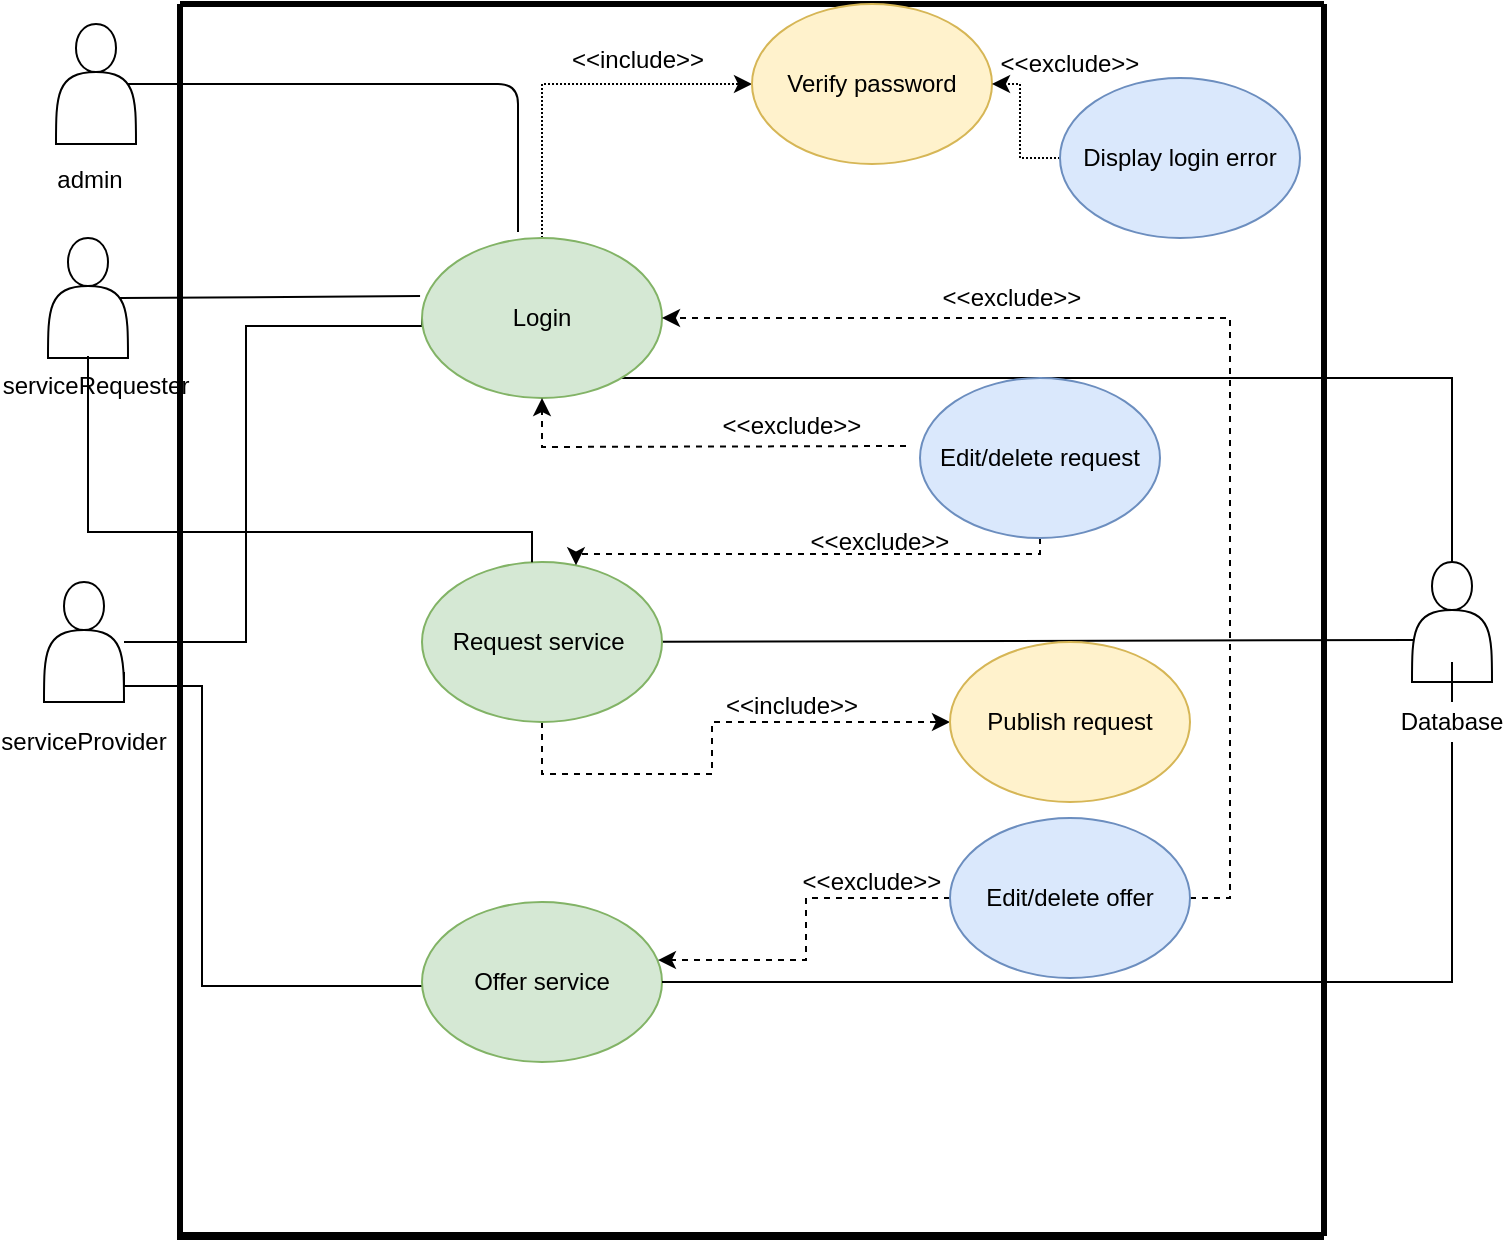 <mxfile version="13.1.3" type="github"><diagram id="u8AgQQz6Pe9jq0WKGcWR" name="Page-1"><mxGraphModel dx="3011" dy="2864" grid="1" gridSize="11" guides="1" tooltips="1" connect="1" arrows="1" fold="1" page="1" pageScale="1" pageWidth="413" pageHeight="583" math="0" shadow="0"><root><mxCell id="0"/><mxCell id="1" parent="0"/><mxCell id="CnZQBxttmYGpwB9BY5gm-3" value="" style="shape=actor;whiteSpace=wrap;html=1;fontSize=12;" vertex="1" parent="1"><mxGeometry x="-1650" y="-1951" width="40" height="60" as="geometry"/></mxCell><mxCell id="CnZQBxttmYGpwB9BY5gm-111" style="edgeStyle=orthogonalEdgeStyle;rounded=0;orthogonalLoop=1;jettySize=auto;html=1;endArrow=none;endFill=0;fontSize=12;entryX=0;entryY=0.5;entryDx=0;entryDy=0;" edge="1" parent="1" source="CnZQBxttmYGpwB9BY5gm-4" target="CnZQBxttmYGpwB9BY5gm-13"><mxGeometry relative="1" as="geometry"><mxPoint x="-1386" y="-1881" as="targetPoint"/><Array as="points"><mxPoint x="-1551" y="-1749"/><mxPoint x="-1551" y="-1907"/></Array></mxGeometry></mxCell><mxCell id="CnZQBxttmYGpwB9BY5gm-4" value="" style="shape=actor;whiteSpace=wrap;html=1;fontSize=12;" vertex="1" parent="1"><mxGeometry x="-1652" y="-1779" width="40" height="60" as="geometry"/></mxCell><mxCell id="CnZQBxttmYGpwB9BY5gm-5" value="" style="shape=actor;whiteSpace=wrap;html=1;fontSize=12;" vertex="1" parent="1"><mxGeometry x="-1646" y="-2058" width="40" height="60" as="geometry"/></mxCell><mxCell id="CnZQBxttmYGpwB9BY5gm-7" value="" style="endArrow=none;html=1;fontSize=12;strokeWidth=3;" edge="1" parent="1"><mxGeometry width="50" height="50" relative="1" as="geometry"><mxPoint x="-1584" y="-2068" as="sourcePoint"/><mxPoint x="-1012" y="-2068" as="targetPoint"/></mxGeometry></mxCell><mxCell id="CnZQBxttmYGpwB9BY5gm-8" value="" style="endArrow=none;html=1;fontSize=12;strokeWidth=3;" edge="1" parent="1"><mxGeometry width="50" height="50" relative="1" as="geometry"><mxPoint x="-1584" y="-1450" as="sourcePoint"/><mxPoint x="-1584" y="-2068" as="targetPoint"/></mxGeometry></mxCell><mxCell id="CnZQBxttmYGpwB9BY5gm-9" value="" style="endArrow=none;html=1;fontSize=12;strokeWidth=3;" edge="1" parent="1"><mxGeometry width="50" height="50" relative="1" as="geometry"><mxPoint x="-1012" y="-1452" as="sourcePoint"/><mxPoint x="-1012" y="-2068" as="targetPoint"/></mxGeometry></mxCell><mxCell id="CnZQBxttmYGpwB9BY5gm-40" value="" style="rounded=0;orthogonalLoop=1;jettySize=auto;html=1;fontSize=12;endArrow=none;endFill=0;exitX=0.5;exitY=0;exitDx=0;exitDy=0;edgeStyle=orthogonalEdgeStyle;" edge="1" parent="1" source="CnZQBxttmYGpwB9BY5gm-12" target="CnZQBxttmYGpwB9BY5gm-13"><mxGeometry relative="1" as="geometry"><mxPoint x="-1048" y="-1779" as="targetPoint"/><Array as="points"><mxPoint x="-948" y="-1881"/></Array></mxGeometry></mxCell><mxCell id="CnZQBxttmYGpwB9BY5gm-12" value="" style="shape=actor;whiteSpace=wrap;html=1;fontSize=12;" vertex="1" parent="1"><mxGeometry x="-968" y="-1789" width="40" height="60" as="geometry"/></mxCell><mxCell id="CnZQBxttmYGpwB9BY5gm-59" value="" style="edgeStyle=orthogonalEdgeStyle;rounded=0;orthogonalLoop=1;jettySize=auto;html=1;fontSize=12;dashed=1;dashPattern=1 1;entryX=0;entryY=0.5;entryDx=0;entryDy=0;" edge="1" parent="1" source="CnZQBxttmYGpwB9BY5gm-13" target="CnZQBxttmYGpwB9BY5gm-18"><mxGeometry relative="1" as="geometry"><mxPoint x="-1326" y="-2027" as="targetPoint"/><Array as="points"><mxPoint x="-1403" y="-2028"/></Array></mxGeometry></mxCell><mxCell id="CnZQBxttmYGpwB9BY5gm-13" value="Login" style="ellipse;whiteSpace=wrap;html=1;fontSize=12;fillColor=#d5e8d4;strokeColor=#82b366;" vertex="1" parent="1"><mxGeometry x="-1463" y="-1951" width="120" height="80" as="geometry"/></mxCell><mxCell id="CnZQBxttmYGpwB9BY5gm-77" value="" style="rounded=0;orthogonalLoop=1;jettySize=auto;html=1;fontSize=12;endArrow=none;endFill=0;entryX=0.025;entryY=0.65;entryDx=0;entryDy=0;entryPerimeter=0;" edge="1" parent="1" source="CnZQBxttmYGpwB9BY5gm-15" target="CnZQBxttmYGpwB9BY5gm-12"><mxGeometry relative="1" as="geometry"><mxPoint x="-979" y="-1751" as="targetPoint"/></mxGeometry></mxCell><mxCell id="CnZQBxttmYGpwB9BY5gm-115" style="edgeStyle=orthogonalEdgeStyle;rounded=0;orthogonalLoop=1;jettySize=auto;html=1;exitX=0.5;exitY=1;exitDx=0;exitDy=0;entryX=0;entryY=0.5;entryDx=0;entryDy=0;endArrow=classic;endFill=1;fontSize=12;dashed=1;" edge="1" parent="1" source="CnZQBxttmYGpwB9BY5gm-15" target="CnZQBxttmYGpwB9BY5gm-16"><mxGeometry relative="1" as="geometry"><Array as="points"><mxPoint x="-1392" y="-1683"/><mxPoint x="-1318" y="-1683"/><mxPoint x="-1318" y="-1699"/></Array></mxGeometry></mxCell><mxCell id="CnZQBxttmYGpwB9BY5gm-15" value="Request service&amp;nbsp;" style="ellipse;whiteSpace=wrap;html=1;fontSize=12;fillColor=#d5e8d4;strokeColor=#82b366;" vertex="1" parent="1"><mxGeometry x="-1463" y="-1789" width="120" height="80" as="geometry"/></mxCell><mxCell id="CnZQBxttmYGpwB9BY5gm-16" value="Publish request" style="ellipse;whiteSpace=wrap;html=1;fontSize=12;fillColor=#fff2cc;strokeColor=#d6b656;" vertex="1" parent="1"><mxGeometry x="-1199" y="-1749" width="120" height="80" as="geometry"/></mxCell><mxCell id="CnZQBxttmYGpwB9BY5gm-18" value="Verify password" style="ellipse;whiteSpace=wrap;html=1;fontSize=12;fillColor=#fff2cc;strokeColor=#d6b656;" vertex="1" parent="1"><mxGeometry x="-1298" y="-2068" width="120" height="80" as="geometry"/></mxCell><mxCell id="CnZQBxttmYGpwB9BY5gm-53" value="" style="edgeStyle=orthogonalEdgeStyle;rounded=0;orthogonalLoop=1;jettySize=auto;html=1;dashed=1;dashPattern=1 1;fontSize=12;" edge="1" parent="1" source="CnZQBxttmYGpwB9BY5gm-19" target="CnZQBxttmYGpwB9BY5gm-18"><mxGeometry relative="1" as="geometry"/></mxCell><mxCell id="CnZQBxttmYGpwB9BY5gm-19" value="Display login error" style="ellipse;whiteSpace=wrap;html=1;fontSize=12;fillColor=#dae8fc;strokeColor=#6c8ebf;" vertex="1" parent="1"><mxGeometry x="-1144" y="-2031" width="120" height="80" as="geometry"/></mxCell><mxCell id="CnZQBxttmYGpwB9BY5gm-20" value="" style="endArrow=none;html=1;fontSize=12;entryX=-0.008;entryY=0.363;entryDx=0;entryDy=0;entryPerimeter=0;endFill=0;exitX=0.9;exitY=0.5;exitDx=0;exitDy=0;exitPerimeter=0;" edge="1" parent="1" source="CnZQBxttmYGpwB9BY5gm-3" target="CnZQBxttmYGpwB9BY5gm-13"><mxGeometry width="50" height="50" relative="1" as="geometry"><mxPoint x="-1610" y="-1926" as="sourcePoint"/><mxPoint x="-1226" y="-1870" as="targetPoint"/></mxGeometry></mxCell><mxCell id="CnZQBxttmYGpwB9BY5gm-22" value="" style="endArrow=none;html=1;fontSize=12;exitX=0.9;exitY=0.5;exitDx=0;exitDy=0;exitPerimeter=0;endFill=0;edgeStyle=orthogonalEdgeStyle;entryX=0.4;entryY=-0.037;entryDx=0;entryDy=0;entryPerimeter=0;" edge="1" parent="1" source="CnZQBxttmYGpwB9BY5gm-5" target="CnZQBxttmYGpwB9BY5gm-13"><mxGeometry width="50" height="50" relative="1" as="geometry"><mxPoint x="-1584" y="-1925" as="sourcePoint"/><mxPoint x="-1562" y="-1925" as="targetPoint"/></mxGeometry></mxCell><mxCell id="CnZQBxttmYGpwB9BY5gm-75" style="edgeStyle=orthogonalEdgeStyle;rounded=0;orthogonalLoop=1;jettySize=auto;html=1;fontSize=12;endArrow=none;endFill=0;" edge="1" parent="1" target="CnZQBxttmYGpwB9BY5gm-15"><mxGeometry relative="1" as="geometry"><mxPoint x="-1630" y="-1892" as="sourcePoint"/><Array as="points"><mxPoint x="-1630" y="-1804"/><mxPoint x="-1408" y="-1804"/></Array></mxGeometry></mxCell><mxCell id="CnZQBxttmYGpwB9BY5gm-109" value="serviceRequester" style="text;html=1;strokeColor=none;fillColor=none;align=center;verticalAlign=middle;whiteSpace=wrap;rounded=0;fontSize=12;" vertex="1" parent="1"><mxGeometry x="-1646" y="-1887" width="40" height="20" as="geometry"/></mxCell><mxCell id="CnZQBxttmYGpwB9BY5gm-90" style="edgeStyle=orthogonalEdgeStyle;rounded=0;orthogonalLoop=1;jettySize=auto;html=1;fontSize=12;endArrow=none;endFill=0;exitX=1;exitY=0.75;exitDx=0;exitDy=0;" edge="1" parent="1" source="CnZQBxttmYGpwB9BY5gm-4" target="CnZQBxttmYGpwB9BY5gm-88"><mxGeometry relative="1" as="geometry"><mxPoint x="-1606" y="-1727" as="sourcePoint"/><Array as="points"><mxPoint x="-1612" y="-1727"/><mxPoint x="-1573" y="-1727"/><mxPoint x="-1573" y="-1577"/></Array></mxGeometry></mxCell><mxCell id="CnZQBxttmYGpwB9BY5gm-54" value="&amp;lt;&amp;lt;exclude&amp;gt;&amp;gt;" style="text;html=1;strokeColor=none;fillColor=none;align=center;verticalAlign=middle;whiteSpace=wrap;rounded=0;fontSize=12;" vertex="1" parent="1"><mxGeometry x="-1159" y="-2046" width="40" height="15" as="geometry"/></mxCell><mxCell id="CnZQBxttmYGpwB9BY5gm-60" value="&amp;lt;&amp;lt;include&amp;gt;&amp;gt;" style="text;html=1;strokeColor=none;fillColor=none;align=center;verticalAlign=middle;whiteSpace=wrap;rounded=0;fontSize=12;" vertex="1" parent="1"><mxGeometry x="-1375" y="-2052" width="40" height="24" as="geometry"/></mxCell><mxCell id="CnZQBxttmYGpwB9BY5gm-81" style="edgeStyle=orthogonalEdgeStyle;rounded=0;orthogonalLoop=1;jettySize=auto;html=1;fontSize=12;dashed=1;" edge="1" parent="1" source="CnZQBxttmYGpwB9BY5gm-78" target="CnZQBxttmYGpwB9BY5gm-15"><mxGeometry relative="1" as="geometry"><Array as="points"><mxPoint x="-1154" y="-1793"/><mxPoint x="-1386" y="-1793"/></Array></mxGeometry></mxCell><mxCell id="CnZQBxttmYGpwB9BY5gm-118" style="edgeStyle=orthogonalEdgeStyle;rounded=0;orthogonalLoop=1;jettySize=auto;html=1;dashed=1;endArrow=classic;endFill=1;fontSize=12;entryX=0.5;entryY=1;entryDx=0;entryDy=0;" edge="1" parent="1" target="CnZQBxttmYGpwB9BY5gm-13"><mxGeometry relative="1" as="geometry"><mxPoint x="-1221" y="-1847" as="sourcePoint"/></mxGeometry></mxCell><mxCell id="CnZQBxttmYGpwB9BY5gm-78" value="Edit/delete request" style="ellipse;whiteSpace=wrap;html=1;fontSize=12;fillColor=#dae8fc;strokeColor=#6c8ebf;" vertex="1" parent="1"><mxGeometry x="-1214" y="-1881" width="120" height="80" as="geometry"/></mxCell><mxCell id="CnZQBxttmYGpwB9BY5gm-82" value="&amp;lt;&amp;lt;exclude&amp;gt;&amp;gt;" style="text;html=1;strokeColor=none;fillColor=none;align=center;verticalAlign=middle;whiteSpace=wrap;rounded=0;fontSize=12;" vertex="1" parent="1"><mxGeometry x="-1254" y="-1809" width="40" height="20" as="geometry"/></mxCell><mxCell id="CnZQBxttmYGpwB9BY5gm-97" style="edgeStyle=orthogonalEdgeStyle;rounded=0;orthogonalLoop=1;jettySize=auto;html=1;fontSize=12;endArrow=none;endFill=0;" edge="1" parent="1" source="CnZQBxttmYGpwB9BY5gm-133"><mxGeometry relative="1" as="geometry"><mxPoint x="-948" y="-1728" as="targetPoint"/></mxGeometry></mxCell><mxCell id="CnZQBxttmYGpwB9BY5gm-88" value="Offer service" style="ellipse;whiteSpace=wrap;html=1;fontSize=12;fillColor=#d5e8d4;strokeColor=#82b366;" vertex="1" parent="1"><mxGeometry x="-1463" y="-1619" width="120" height="80" as="geometry"/></mxCell><mxCell id="CnZQBxttmYGpwB9BY5gm-92" style="edgeStyle=orthogonalEdgeStyle;rounded=0;orthogonalLoop=1;jettySize=auto;html=1;entryX=0.983;entryY=0.363;entryDx=0;entryDy=0;entryPerimeter=0;fontSize=12;dashed=1;" edge="1" parent="1" source="CnZQBxttmYGpwB9BY5gm-91" target="CnZQBxttmYGpwB9BY5gm-88"><mxGeometry relative="1" as="geometry"/></mxCell><mxCell id="CnZQBxttmYGpwB9BY5gm-122" style="edgeStyle=orthogonalEdgeStyle;rounded=0;orthogonalLoop=1;jettySize=auto;html=1;exitX=1;exitY=0.5;exitDx=0;exitDy=0;entryX=1;entryY=0.5;entryDx=0;entryDy=0;dashed=1;endArrow=classic;endFill=1;fontSize=12;" edge="1" parent="1" source="CnZQBxttmYGpwB9BY5gm-91" target="CnZQBxttmYGpwB9BY5gm-13"><mxGeometry relative="1" as="geometry"/></mxCell><mxCell id="CnZQBxttmYGpwB9BY5gm-91" value="Edit/delete offer" style="ellipse;whiteSpace=wrap;html=1;fontSize=12;fillColor=#dae8fc;strokeColor=#6c8ebf;" vertex="1" parent="1"><mxGeometry x="-1199" y="-1661" width="120" height="80" as="geometry"/></mxCell><mxCell id="CnZQBxttmYGpwB9BY5gm-93" value="&amp;lt;&amp;lt;exclude&amp;gt;&amp;gt;" style="text;html=1;strokeColor=none;fillColor=none;align=center;verticalAlign=middle;whiteSpace=wrap;rounded=0;fontSize=12;" vertex="1" parent="1"><mxGeometry x="-1258" y="-1639" width="40" height="20" as="geometry"/></mxCell><mxCell id="CnZQBxttmYGpwB9BY5gm-104" value="admin" style="text;html=1;strokeColor=none;fillColor=none;align=center;verticalAlign=middle;whiteSpace=wrap;rounded=0;fontSize=12;" vertex="1" parent="1"><mxGeometry x="-1637" y="-1991" width="16" height="22" as="geometry"/></mxCell><mxCell id="CnZQBxttmYGpwB9BY5gm-108" value="serviceProvider" style="text;html=1;strokeColor=none;fillColor=none;align=center;verticalAlign=middle;whiteSpace=wrap;rounded=0;fontSize=12;" vertex="1" parent="1"><mxGeometry x="-1652" y="-1709" width="40" height="20" as="geometry"/></mxCell><mxCell id="CnZQBxttmYGpwB9BY5gm-117" value="&amp;lt;&amp;lt;include&amp;gt;&amp;gt;" style="text;html=1;strokeColor=none;fillColor=none;align=center;verticalAlign=middle;whiteSpace=wrap;rounded=0;fontSize=12;" vertex="1" parent="1"><mxGeometry x="-1298" y="-1729" width="40" height="24" as="geometry"/></mxCell><mxCell id="CnZQBxttmYGpwB9BY5gm-123" value="&amp;lt;&amp;lt;exclude&amp;gt;&amp;gt;" style="text;html=1;strokeColor=none;fillColor=none;align=center;verticalAlign=middle;whiteSpace=wrap;rounded=0;fontSize=12;" vertex="1" parent="1"><mxGeometry x="-1298" y="-1867" width="40" height="20" as="geometry"/></mxCell><mxCell id="CnZQBxttmYGpwB9BY5gm-124" value="&amp;lt;&amp;lt;exclude&amp;gt;&amp;gt;" style="text;html=1;strokeColor=none;fillColor=none;align=center;verticalAlign=middle;whiteSpace=wrap;rounded=0;fontSize=12;" vertex="1" parent="1"><mxGeometry x="-1188" y="-1931" width="40" height="20" as="geometry"/></mxCell><mxCell id="CnZQBxttmYGpwB9BY5gm-125" value="" style="endArrow=none;html=1;fontSize=12;endSize=5;strokeWidth=4;" edge="1" parent="1"><mxGeometry width="50" height="50" relative="1" as="geometry"><mxPoint x="-1584" y="-1452" as="sourcePoint"/><mxPoint x="-1012" y="-1452" as="targetPoint"/></mxGeometry></mxCell><mxCell id="CnZQBxttmYGpwB9BY5gm-133" value="Database" style="text;html=1;strokeColor=none;fillColor=none;align=center;verticalAlign=middle;whiteSpace=wrap;rounded=0;fontSize=12;" vertex="1" parent="1"><mxGeometry x="-968" y="-1719" width="40" height="20" as="geometry"/></mxCell><mxCell id="CnZQBxttmYGpwB9BY5gm-134" style="edgeStyle=orthogonalEdgeStyle;rounded=0;orthogonalLoop=1;jettySize=auto;html=1;fontSize=12;endArrow=none;endFill=0;" edge="1" parent="1" source="CnZQBxttmYGpwB9BY5gm-88" target="CnZQBxttmYGpwB9BY5gm-133"><mxGeometry relative="1" as="geometry"><mxPoint x="-1343" y="-1579" as="sourcePoint"/><mxPoint x="-948" y="-1728" as="targetPoint"/></mxGeometry></mxCell></root></mxGraphModel></diagram></mxfile>